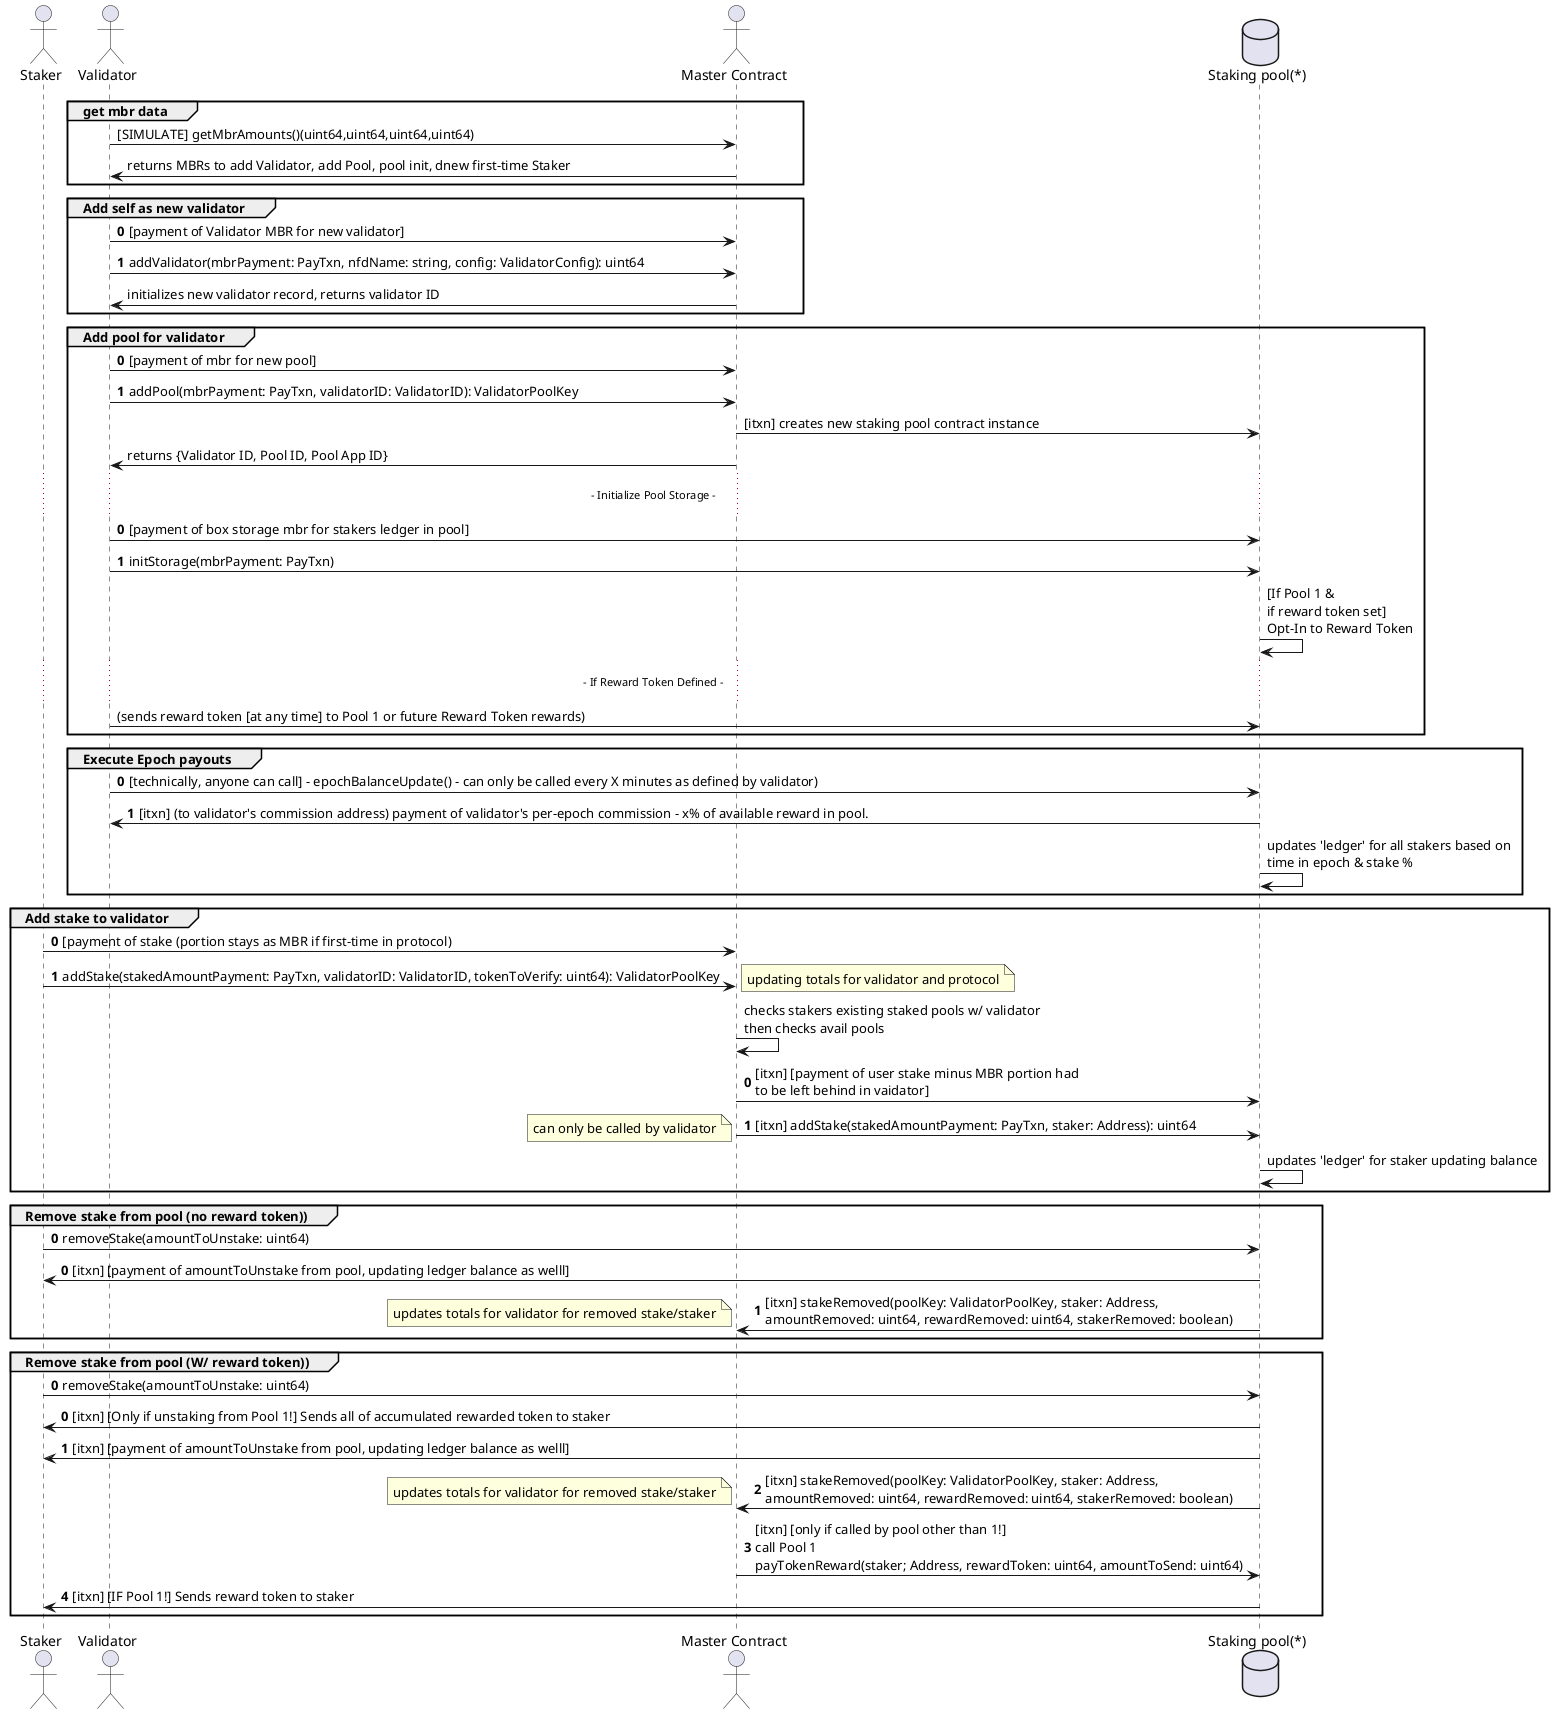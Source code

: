 @startuml
actor "Staker" as staker
actor "Validator" as validator
actor "Master Contract" as master
database "Staking pool(*)" as pool
group get mbr data
validator -> master: [SIMULATE] getMbrAmounts()(uint64,uint64,uint64,uint64)
master->validator: returns MBRs to add Validator, add Pool, pool init, dnew first-time Staker
end
group Add self as new validator
autonumber 0
validator -> master: [payment of Validator MBR for new validator]
validator -> master: addValidator(mbrPayment: PayTxn, nfdName: string, config: ValidatorConfig): uint64
autonumber stop
master -> validator: initializes new validator record, returns validator ID
end

group Add pool for validator
autonumber 0
validator -> master: [payment of mbr for new pool]
validator -> master: addPool(mbrPayment: PayTxn, validatorID: ValidatorID): ValidatorPoolKey
autonumber stop
master -> pool: [itxn] creates new staking pool contract instance
master -> validator: returns {Validator ID, Pool ID, Pool App ID}
...  - Initialize Pool Storage - ...
autonumber 0
validator -> pool: [payment of box storage mbr for stakers ledger in pool]
validator -> pool: initStorage(mbrPayment: PayTxn)
autonumber stop
pool -> pool: [If Pool 1 &\nif reward token set]\nOpt-In to Reward Token
...  - If Reward Token Defined - ...
validator -> pool: (sends reward token [at any time] to Pool 1 or future Reward Token rewards)
end

group Execute Epoch payouts
autonumber 0
validator -> pool: [technically, anyone can call] - epochBalanceUpdate() - can only be called every X minutes as defined by validator)
pool -> validator: [itxn] (to validator's commission address) payment of validator's per-epoch commission - x% of available reward in pool.
autonumber stop
pool -> pool: updates 'ledger' for all stakers based on\ntime in epoch & stake %
end

group Add stake to validator
autonumber 0
staker -> master: [payment of stake (portion stays as MBR if first-time in protocol)
staker -> master:  addStake(stakedAmountPayment: PayTxn, validatorID: ValidatorID, tokenToVerify: uint64): ValidatorPoolKey
note right: updating totals for validator and protocol
autonumber stop
master -> master: checks stakers existing staked pools w/ validator\nthen checks avail pools
autonumber 0
master -> pool: [itxn] [payment of user stake minus MBR portion had\nto be left behind in vaidator]
master -> pool: [itxn] addStake(stakedAmountPayment: PayTxn, staker: Address): uint64
note left: can only be called by validator
autonumber stop
pool -> pool: updates 'ledger' for staker updating balance
end
group Remove stake from pool (no reward token))
autonumber 0
staker -> pool: removeStake(amountToUnstake: uint64)
autonumber 0
pool -> staker: [itxn] [payment of amountToUnstake from pool, updating ledger balance as welll]
pool -> master: [itxn] stakeRemoved(poolKey: ValidatorPoolKey, staker: Address,\namountRemoved: uint64, rewardRemoved: uint64, stakerRemoved: boolean)
note left: updates totals for validator for removed stake/staker
end
group Remove stake from pool (W/ reward token))
autonumber 0
staker -> pool: removeStake(amountToUnstake: uint64)
autonumber 0
pool -> staker: [itxn] [Only if unstaking from Pool 1!] Sends all of accumulated rewarded token to staker
pool -> staker: [itxn] [payment of amountToUnstake from pool, updating ledger balance as welll]
pool -> master: [itxn] stakeRemoved(poolKey: ValidatorPoolKey, staker: Address,\namountRemoved: uint64, rewardRemoved: uint64, stakerRemoved: boolean)
note left: updates totals for validator for removed stake/staker
master -> pool: [itxn] [only if called by pool other than 1!]\ncall Pool 1\npayTokenReward(staker; Address, rewardToken: uint64, amountToSend: uint64)
pool -> staker: [itxn] [IF Pool 1!] Sends reward token to staker
end
@enduml
